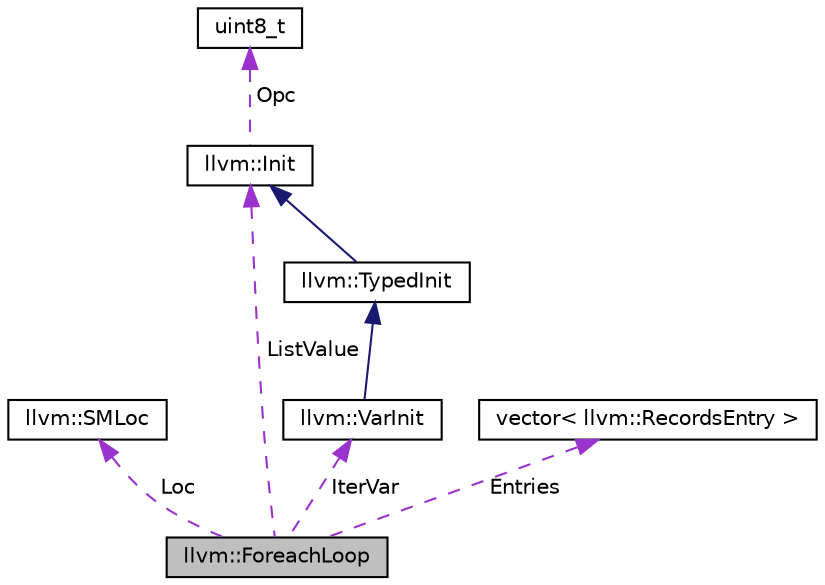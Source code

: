 digraph "llvm::ForeachLoop"
{
 // LATEX_PDF_SIZE
  bgcolor="transparent";
  edge [fontname="Helvetica",fontsize="10",labelfontname="Helvetica",labelfontsize="10"];
  node [fontname="Helvetica",fontsize="10",shape="box"];
  Node1 [label="llvm::ForeachLoop",height=0.2,width=0.4,color="black", fillcolor="grey75", style="filled", fontcolor="black",tooltip="ForeachLoop - Record the iteration state associated with a for loop."];
  Node2 -> Node1 [dir="back",color="darkorchid3",fontsize="10",style="dashed",label=" Loc" ,fontname="Helvetica"];
  Node2 [label="llvm::SMLoc",height=0.2,width=0.4,color="black",URL="$classllvm_1_1SMLoc.html",tooltip="Represents a location in source code."];
  Node3 -> Node1 [dir="back",color="darkorchid3",fontsize="10",style="dashed",label=" IterVar" ,fontname="Helvetica"];
  Node3 [label="llvm::VarInit",height=0.2,width=0.4,color="black",URL="$classllvm_1_1VarInit.html",tooltip="'Opcode' - Represent a reference to an entire variable object."];
  Node4 -> Node3 [dir="back",color="midnightblue",fontsize="10",style="solid",fontname="Helvetica"];
  Node4 [label="llvm::TypedInit",height=0.2,width=0.4,color="black",URL="$classllvm_1_1TypedInit.html",tooltip="This is the common super-class of types that have a specific, explicit, type."];
  Node5 -> Node4 [dir="back",color="midnightblue",fontsize="10",style="solid",fontname="Helvetica"];
  Node5 [label="llvm::Init",height=0.2,width=0.4,color="black",URL="$classllvm_1_1Init.html",tooltip=" "];
  Node6 -> Node5 [dir="back",color="darkorchid3",fontsize="10",style="dashed",label=" Opc" ,fontname="Helvetica"];
  Node6 [label="uint8_t",height=0.2,width=0.4,color="black",tooltip=" "];
  Node5 -> Node1 [dir="back",color="darkorchid3",fontsize="10",style="dashed",label=" ListValue" ,fontname="Helvetica"];
  Node7 -> Node1 [dir="back",color="darkorchid3",fontsize="10",style="dashed",label=" Entries" ,fontname="Helvetica"];
  Node7 [label="vector\< llvm::RecordsEntry \>",height=0.2,width=0.4,color="black",tooltip=" "];
}
